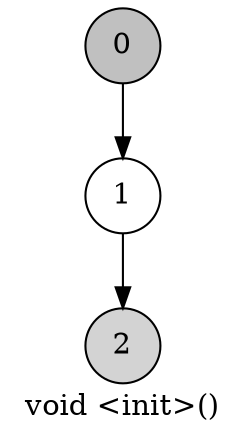 digraph "void <init>()" {
    label="void <init>()";
    page="8.5, 11.0";
    node [shape=circle];
    "0" [style=filled,fillcolor=gray,];
    "1";
    "0"->"1";
    "2" [style=filled,fillcolor=lightgray,];
    "1"->"2";
}

